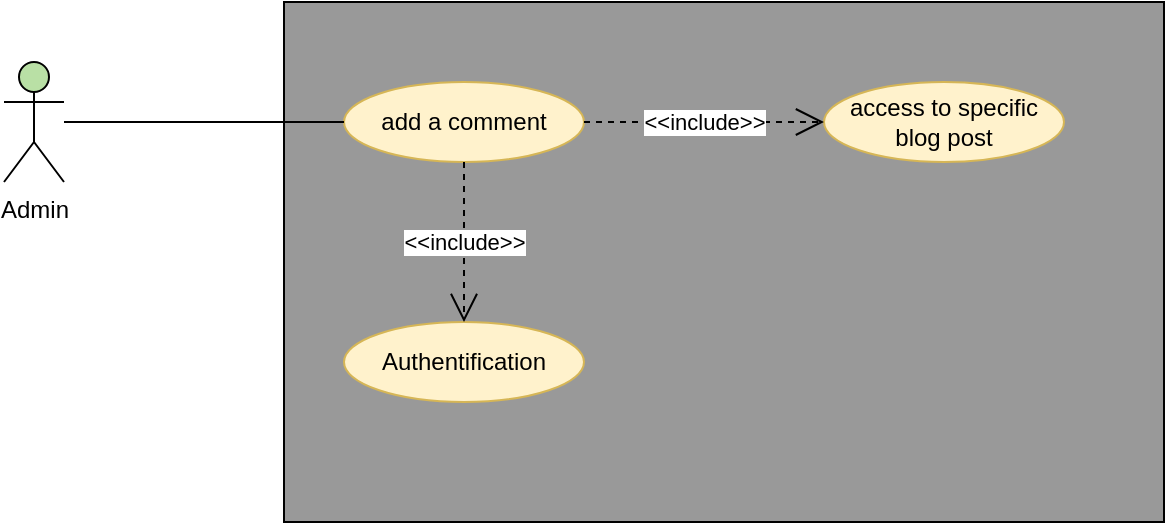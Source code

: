 <mxfile version="13.0.3" type="device"><diagram id="zABljwzyVcdzifNdaHtp" name="Page-1"><mxGraphModel dx="932" dy="806" grid="1" gridSize="10" guides="1" tooltips="1" connect="1" arrows="1" fold="1" page="1" pageScale="1" pageWidth="827" pageHeight="1169" math="0" shadow="0"><root><mxCell id="0"/><mxCell id="1" parent="0"/><mxCell id="RelvoUAdygUvI1F9iy8_-1" value="" style="rounded=0;whiteSpace=wrap;html=1;fillColor=#999999;" parent="1" vertex="1"><mxGeometry x="200" y="120" width="440" height="260" as="geometry"/></mxCell><mxCell id="RelvoUAdygUvI1F9iy8_-2" value="Admin" style="shape=umlActor;verticalLabelPosition=bottom;labelBackgroundColor=#ffffff;verticalAlign=top;html=1;fillColor=#B9E0A5;" parent="1" vertex="1"><mxGeometry x="60" y="150" width="30" height="60" as="geometry"/></mxCell><mxCell id="RelvoUAdygUvI1F9iy8_-3" value="add a comment" style="ellipse;whiteSpace=wrap;html=1;fillColor=#fff2cc;strokeColor=#d6b656;" parent="1" vertex="1"><mxGeometry x="230" y="160" width="120" height="40" as="geometry"/></mxCell><mxCell id="RelvoUAdygUvI1F9iy8_-4" value="access to specific blog post" style="ellipse;whiteSpace=wrap;html=1;fillColor=#fff2cc;strokeColor=#d6b656;" parent="1" vertex="1"><mxGeometry x="470" y="160" width="120" height="40" as="geometry"/></mxCell><mxCell id="RelvoUAdygUvI1F9iy8_-5" value="Authentification" style="ellipse;whiteSpace=wrap;html=1;fillColor=#fff2cc;strokeColor=#d6b656;" parent="1" vertex="1"><mxGeometry x="230" y="280" width="120" height="40" as="geometry"/></mxCell><mxCell id="RelvoUAdygUvI1F9iy8_-6" value="&amp;lt;&amp;lt;include&amp;gt;&amp;gt;" style="endArrow=open;endSize=12;dashed=1;html=1;" parent="1" source="RelvoUAdygUvI1F9iy8_-3" target="RelvoUAdygUvI1F9iy8_-4" edge="1"><mxGeometry width="160" relative="1" as="geometry"><mxPoint x="380" y="230" as="sourcePoint"/><mxPoint x="540" y="230" as="targetPoint"/></mxGeometry></mxCell><mxCell id="RelvoUAdygUvI1F9iy8_-7" value="&amp;lt;&amp;lt;include&amp;gt;&amp;gt;" style="endArrow=open;endSize=12;dashed=1;html=1;" parent="1" source="RelvoUAdygUvI1F9iy8_-3" target="RelvoUAdygUvI1F9iy8_-5" edge="1"><mxGeometry width="160" relative="1" as="geometry"><mxPoint x="360" y="190" as="sourcePoint"/><mxPoint x="480" y="190" as="targetPoint"/></mxGeometry></mxCell><mxCell id="RelvoUAdygUvI1F9iy8_-8" value="" style="endArrow=none;html=1;" parent="1" source="RelvoUAdygUvI1F9iy8_-2" target="RelvoUAdygUvI1F9iy8_-3" edge="1"><mxGeometry width="50" height="50" relative="1" as="geometry"><mxPoint x="110" y="200" as="sourcePoint"/><mxPoint x="160" y="150" as="targetPoint"/></mxGeometry></mxCell></root></mxGraphModel></diagram></mxfile>